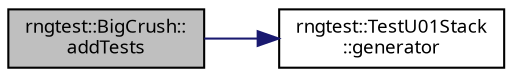 digraph "rngtest::BigCrush::addTests"
{
 // INTERACTIVE_SVG=YES
  bgcolor="transparent";
  edge [fontname="sans-serif",fontsize="9",labelfontname="sans-serif",labelfontsize="9"];
  node [fontname="sans-serif",fontsize="9",shape=record];
  rankdir="LR";
  Node1 [label="rngtest::BigCrush::\laddTests",height=0.2,width=0.4,color="black", fillcolor="grey75", style="filled", fontcolor="black"];
  Node1 -> Node2 [color="midnightblue",fontsize="9",style="solid",fontname="sans-serif"];
  Node2 [label="rngtest::TestU01Stack\l::generator",height=0.2,width=0.4,color="black",URL="$classrngtest_1_1_test_u01_stack.html#a41ca68cd52407ab2e2689d18b5bb07cd",tooltip="Find RNG properties based on RNG id. "];
}
